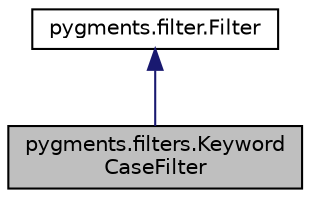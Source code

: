 digraph "pygments.filters.KeywordCaseFilter"
{
 // LATEX_PDF_SIZE
  edge [fontname="Helvetica",fontsize="10",labelfontname="Helvetica",labelfontsize="10"];
  node [fontname="Helvetica",fontsize="10",shape=record];
  Node1 [label="pygments.filters.Keyword\lCaseFilter",height=0.2,width=0.4,color="black", fillcolor="grey75", style="filled", fontcolor="black",tooltip=" "];
  Node2 -> Node1 [dir="back",color="midnightblue",fontsize="10",style="solid"];
  Node2 [label="pygments.filter.Filter",height=0.2,width=0.4,color="black", fillcolor="white", style="filled",URL="$classpygments_1_1filter_1_1Filter.html",tooltip=" "];
}
